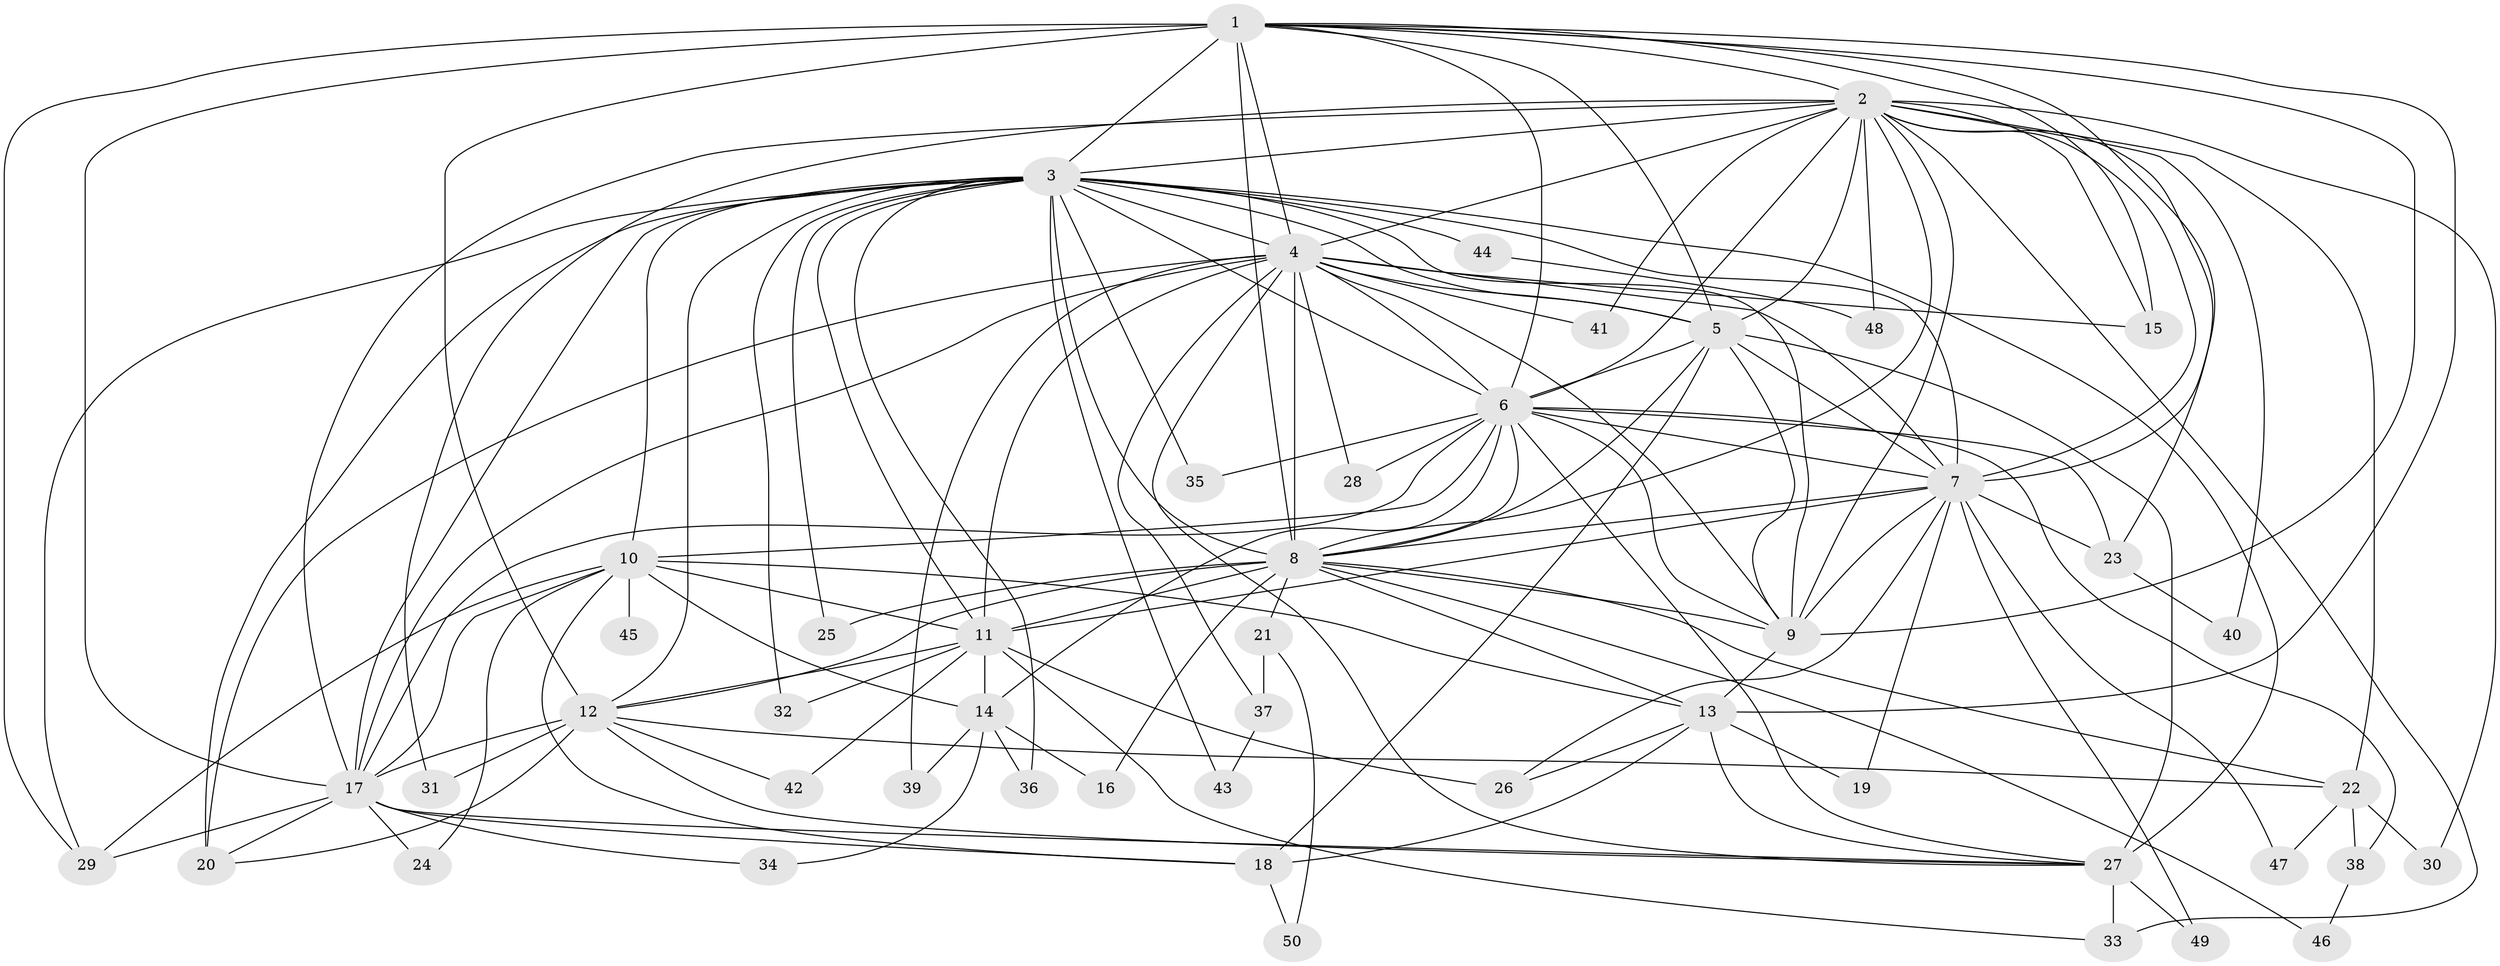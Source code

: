 // original degree distribution, {23: 0.010101010101010102, 20: 0.020202020202020204, 26: 0.010101010101010102, 24: 0.010101010101010102, 18: 0.010101010101010102, 17: 0.010101010101010102, 19: 0.020202020202020204, 11: 0.020202020202020204, 5: 0.04040404040404041, 3: 0.1717171717171717, 4: 0.08080808080808081, 2: 0.5656565656565656, 7: 0.010101010101010102, 10: 0.010101010101010102, 6: 0.010101010101010102}
// Generated by graph-tools (version 1.1) at 2025/35/03/09/25 02:35:12]
// undirected, 50 vertices, 144 edges
graph export_dot {
graph [start="1"]
  node [color=gray90,style=filled];
  1;
  2;
  3;
  4;
  5;
  6;
  7;
  8;
  9;
  10;
  11;
  12;
  13;
  14;
  15;
  16;
  17;
  18;
  19;
  20;
  21;
  22;
  23;
  24;
  25;
  26;
  27;
  28;
  29;
  30;
  31;
  32;
  33;
  34;
  35;
  36;
  37;
  38;
  39;
  40;
  41;
  42;
  43;
  44;
  45;
  46;
  47;
  48;
  49;
  50;
  1 -- 2 [weight=1.0];
  1 -- 3 [weight=1.0];
  1 -- 4 [weight=2.0];
  1 -- 5 [weight=1.0];
  1 -- 6 [weight=2.0];
  1 -- 7 [weight=2.0];
  1 -- 8 [weight=1.0];
  1 -- 9 [weight=1.0];
  1 -- 12 [weight=8.0];
  1 -- 13 [weight=1.0];
  1 -- 15 [weight=1.0];
  1 -- 17 [weight=1.0];
  1 -- 29 [weight=1.0];
  2 -- 3 [weight=1.0];
  2 -- 4 [weight=3.0];
  2 -- 5 [weight=1.0];
  2 -- 6 [weight=1.0];
  2 -- 7 [weight=1.0];
  2 -- 8 [weight=1.0];
  2 -- 9 [weight=1.0];
  2 -- 15 [weight=1.0];
  2 -- 17 [weight=1.0];
  2 -- 22 [weight=1.0];
  2 -- 23 [weight=1.0];
  2 -- 30 [weight=1.0];
  2 -- 31 [weight=1.0];
  2 -- 33 [weight=1.0];
  2 -- 40 [weight=1.0];
  2 -- 41 [weight=1.0];
  2 -- 48 [weight=1.0];
  3 -- 4 [weight=2.0];
  3 -- 5 [weight=1.0];
  3 -- 6 [weight=2.0];
  3 -- 7 [weight=1.0];
  3 -- 8 [weight=1.0];
  3 -- 9 [weight=2.0];
  3 -- 10 [weight=2.0];
  3 -- 11 [weight=1.0];
  3 -- 12 [weight=2.0];
  3 -- 17 [weight=1.0];
  3 -- 20 [weight=1.0];
  3 -- 25 [weight=1.0];
  3 -- 27 [weight=1.0];
  3 -- 29 [weight=1.0];
  3 -- 32 [weight=1.0];
  3 -- 35 [weight=1.0];
  3 -- 36 [weight=1.0];
  3 -- 43 [weight=1.0];
  3 -- 44 [weight=1.0];
  4 -- 5 [weight=3.0];
  4 -- 6 [weight=3.0];
  4 -- 7 [weight=2.0];
  4 -- 8 [weight=3.0];
  4 -- 9 [weight=3.0];
  4 -- 11 [weight=9.0];
  4 -- 15 [weight=1.0];
  4 -- 17 [weight=1.0];
  4 -- 20 [weight=2.0];
  4 -- 27 [weight=1.0];
  4 -- 28 [weight=1.0];
  4 -- 37 [weight=1.0];
  4 -- 39 [weight=1.0];
  4 -- 41 [weight=1.0];
  5 -- 6 [weight=1.0];
  5 -- 7 [weight=1.0];
  5 -- 8 [weight=1.0];
  5 -- 9 [weight=1.0];
  5 -- 18 [weight=1.0];
  5 -- 27 [weight=7.0];
  6 -- 7 [weight=1.0];
  6 -- 8 [weight=1.0];
  6 -- 9 [weight=1.0];
  6 -- 10 [weight=1.0];
  6 -- 14 [weight=1.0];
  6 -- 17 [weight=1.0];
  6 -- 23 [weight=1.0];
  6 -- 27 [weight=1.0];
  6 -- 28 [weight=1.0];
  6 -- 35 [weight=1.0];
  6 -- 38 [weight=1.0];
  7 -- 8 [weight=1.0];
  7 -- 9 [weight=1.0];
  7 -- 11 [weight=2.0];
  7 -- 19 [weight=1.0];
  7 -- 23 [weight=1.0];
  7 -- 26 [weight=1.0];
  7 -- 47 [weight=1.0];
  7 -- 49 [weight=1.0];
  8 -- 9 [weight=1.0];
  8 -- 11 [weight=1.0];
  8 -- 12 [weight=1.0];
  8 -- 13 [weight=1.0];
  8 -- 16 [weight=1.0];
  8 -- 21 [weight=1.0];
  8 -- 22 [weight=1.0];
  8 -- 25 [weight=1.0];
  8 -- 46 [weight=1.0];
  9 -- 13 [weight=1.0];
  10 -- 11 [weight=1.0];
  10 -- 13 [weight=1.0];
  10 -- 14 [weight=1.0];
  10 -- 17 [weight=1.0];
  10 -- 18 [weight=1.0];
  10 -- 24 [weight=1.0];
  10 -- 29 [weight=1.0];
  10 -- 45 [weight=1.0];
  11 -- 12 [weight=1.0];
  11 -- 14 [weight=1.0];
  11 -- 26 [weight=2.0];
  11 -- 32 [weight=1.0];
  11 -- 33 [weight=1.0];
  11 -- 42 [weight=1.0];
  12 -- 17 [weight=2.0];
  12 -- 20 [weight=1.0];
  12 -- 22 [weight=1.0];
  12 -- 27 [weight=1.0];
  12 -- 31 [weight=1.0];
  12 -- 42 [weight=1.0];
  13 -- 18 [weight=1.0];
  13 -- 19 [weight=1.0];
  13 -- 26 [weight=1.0];
  13 -- 27 [weight=1.0];
  14 -- 16 [weight=1.0];
  14 -- 34 [weight=1.0];
  14 -- 36 [weight=1.0];
  14 -- 39 [weight=1.0];
  17 -- 18 [weight=1.0];
  17 -- 20 [weight=1.0];
  17 -- 24 [weight=1.0];
  17 -- 27 [weight=1.0];
  17 -- 29 [weight=1.0];
  17 -- 34 [weight=1.0];
  18 -- 50 [weight=1.0];
  21 -- 37 [weight=1.0];
  21 -- 50 [weight=1.0];
  22 -- 30 [weight=1.0];
  22 -- 38 [weight=1.0];
  22 -- 47 [weight=1.0];
  23 -- 40 [weight=1.0];
  27 -- 33 [weight=2.0];
  27 -- 49 [weight=1.0];
  37 -- 43 [weight=1.0];
  38 -- 46 [weight=1.0];
  44 -- 48 [weight=1.0];
}
